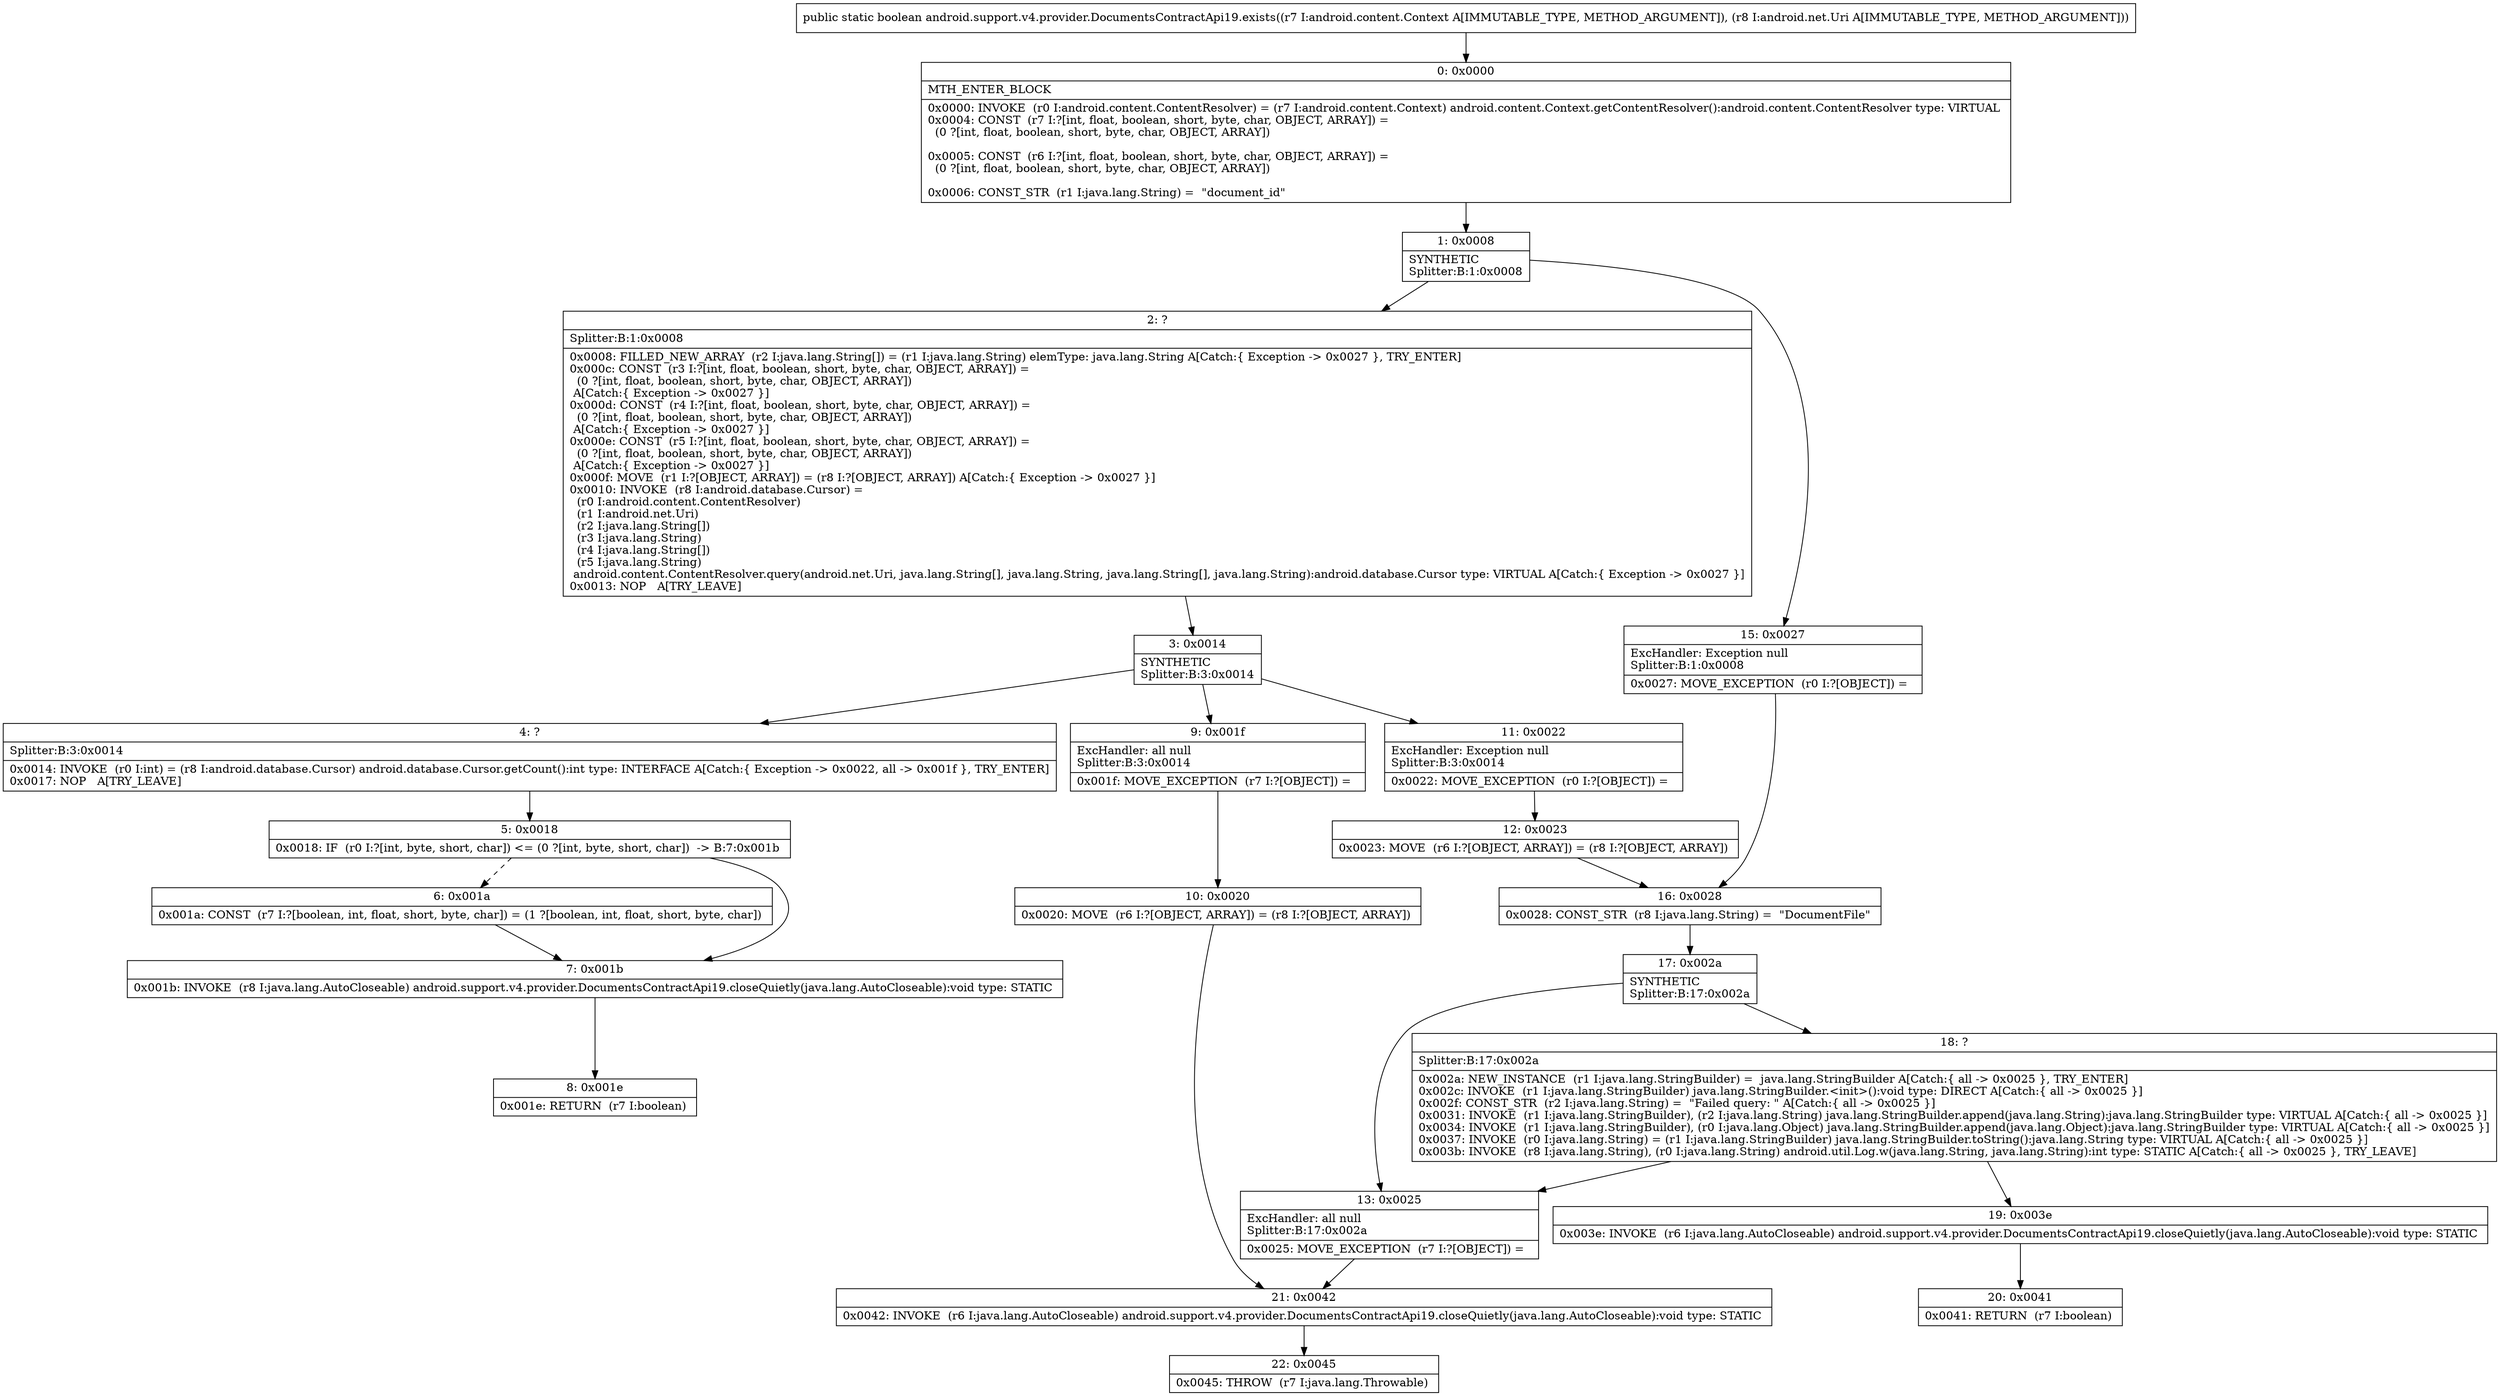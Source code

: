 digraph "CFG forandroid.support.v4.provider.DocumentsContractApi19.exists(Landroid\/content\/Context;Landroid\/net\/Uri;)Z" {
Node_0 [shape=record,label="{0\:\ 0x0000|MTH_ENTER_BLOCK\l|0x0000: INVOKE  (r0 I:android.content.ContentResolver) = (r7 I:android.content.Context) android.content.Context.getContentResolver():android.content.ContentResolver type: VIRTUAL \l0x0004: CONST  (r7 I:?[int, float, boolean, short, byte, char, OBJECT, ARRAY]) = \l  (0 ?[int, float, boolean, short, byte, char, OBJECT, ARRAY])\l \l0x0005: CONST  (r6 I:?[int, float, boolean, short, byte, char, OBJECT, ARRAY]) = \l  (0 ?[int, float, boolean, short, byte, char, OBJECT, ARRAY])\l \l0x0006: CONST_STR  (r1 I:java.lang.String) =  \"document_id\" \l}"];
Node_1 [shape=record,label="{1\:\ 0x0008|SYNTHETIC\lSplitter:B:1:0x0008\l}"];
Node_2 [shape=record,label="{2\:\ ?|Splitter:B:1:0x0008\l|0x0008: FILLED_NEW_ARRAY  (r2 I:java.lang.String[]) = (r1 I:java.lang.String) elemType: java.lang.String A[Catch:\{ Exception \-\> 0x0027 \}, TRY_ENTER]\l0x000c: CONST  (r3 I:?[int, float, boolean, short, byte, char, OBJECT, ARRAY]) = \l  (0 ?[int, float, boolean, short, byte, char, OBJECT, ARRAY])\l A[Catch:\{ Exception \-\> 0x0027 \}]\l0x000d: CONST  (r4 I:?[int, float, boolean, short, byte, char, OBJECT, ARRAY]) = \l  (0 ?[int, float, boolean, short, byte, char, OBJECT, ARRAY])\l A[Catch:\{ Exception \-\> 0x0027 \}]\l0x000e: CONST  (r5 I:?[int, float, boolean, short, byte, char, OBJECT, ARRAY]) = \l  (0 ?[int, float, boolean, short, byte, char, OBJECT, ARRAY])\l A[Catch:\{ Exception \-\> 0x0027 \}]\l0x000f: MOVE  (r1 I:?[OBJECT, ARRAY]) = (r8 I:?[OBJECT, ARRAY]) A[Catch:\{ Exception \-\> 0x0027 \}]\l0x0010: INVOKE  (r8 I:android.database.Cursor) = \l  (r0 I:android.content.ContentResolver)\l  (r1 I:android.net.Uri)\l  (r2 I:java.lang.String[])\l  (r3 I:java.lang.String)\l  (r4 I:java.lang.String[])\l  (r5 I:java.lang.String)\l android.content.ContentResolver.query(android.net.Uri, java.lang.String[], java.lang.String, java.lang.String[], java.lang.String):android.database.Cursor type: VIRTUAL A[Catch:\{ Exception \-\> 0x0027 \}]\l0x0013: NOP   A[TRY_LEAVE]\l}"];
Node_3 [shape=record,label="{3\:\ 0x0014|SYNTHETIC\lSplitter:B:3:0x0014\l}"];
Node_4 [shape=record,label="{4\:\ ?|Splitter:B:3:0x0014\l|0x0014: INVOKE  (r0 I:int) = (r8 I:android.database.Cursor) android.database.Cursor.getCount():int type: INTERFACE A[Catch:\{ Exception \-\> 0x0022, all \-\> 0x001f \}, TRY_ENTER]\l0x0017: NOP   A[TRY_LEAVE]\l}"];
Node_5 [shape=record,label="{5\:\ 0x0018|0x0018: IF  (r0 I:?[int, byte, short, char]) \<= (0 ?[int, byte, short, char])  \-\> B:7:0x001b \l}"];
Node_6 [shape=record,label="{6\:\ 0x001a|0x001a: CONST  (r7 I:?[boolean, int, float, short, byte, char]) = (1 ?[boolean, int, float, short, byte, char]) \l}"];
Node_7 [shape=record,label="{7\:\ 0x001b|0x001b: INVOKE  (r8 I:java.lang.AutoCloseable) android.support.v4.provider.DocumentsContractApi19.closeQuietly(java.lang.AutoCloseable):void type: STATIC \l}"];
Node_8 [shape=record,label="{8\:\ 0x001e|0x001e: RETURN  (r7 I:boolean) \l}"];
Node_9 [shape=record,label="{9\:\ 0x001f|ExcHandler: all null\lSplitter:B:3:0x0014\l|0x001f: MOVE_EXCEPTION  (r7 I:?[OBJECT]) =  \l}"];
Node_10 [shape=record,label="{10\:\ 0x0020|0x0020: MOVE  (r6 I:?[OBJECT, ARRAY]) = (r8 I:?[OBJECT, ARRAY]) \l}"];
Node_11 [shape=record,label="{11\:\ 0x0022|ExcHandler: Exception null\lSplitter:B:3:0x0014\l|0x0022: MOVE_EXCEPTION  (r0 I:?[OBJECT]) =  \l}"];
Node_12 [shape=record,label="{12\:\ 0x0023|0x0023: MOVE  (r6 I:?[OBJECT, ARRAY]) = (r8 I:?[OBJECT, ARRAY]) \l}"];
Node_13 [shape=record,label="{13\:\ 0x0025|ExcHandler: all null\lSplitter:B:17:0x002a\l|0x0025: MOVE_EXCEPTION  (r7 I:?[OBJECT]) =  \l}"];
Node_15 [shape=record,label="{15\:\ 0x0027|ExcHandler: Exception null\lSplitter:B:1:0x0008\l|0x0027: MOVE_EXCEPTION  (r0 I:?[OBJECT]) =  \l}"];
Node_16 [shape=record,label="{16\:\ 0x0028|0x0028: CONST_STR  (r8 I:java.lang.String) =  \"DocumentFile\" \l}"];
Node_17 [shape=record,label="{17\:\ 0x002a|SYNTHETIC\lSplitter:B:17:0x002a\l}"];
Node_18 [shape=record,label="{18\:\ ?|Splitter:B:17:0x002a\l|0x002a: NEW_INSTANCE  (r1 I:java.lang.StringBuilder) =  java.lang.StringBuilder A[Catch:\{ all \-\> 0x0025 \}, TRY_ENTER]\l0x002c: INVOKE  (r1 I:java.lang.StringBuilder) java.lang.StringBuilder.\<init\>():void type: DIRECT A[Catch:\{ all \-\> 0x0025 \}]\l0x002f: CONST_STR  (r2 I:java.lang.String) =  \"Failed query: \" A[Catch:\{ all \-\> 0x0025 \}]\l0x0031: INVOKE  (r1 I:java.lang.StringBuilder), (r2 I:java.lang.String) java.lang.StringBuilder.append(java.lang.String):java.lang.StringBuilder type: VIRTUAL A[Catch:\{ all \-\> 0x0025 \}]\l0x0034: INVOKE  (r1 I:java.lang.StringBuilder), (r0 I:java.lang.Object) java.lang.StringBuilder.append(java.lang.Object):java.lang.StringBuilder type: VIRTUAL A[Catch:\{ all \-\> 0x0025 \}]\l0x0037: INVOKE  (r0 I:java.lang.String) = (r1 I:java.lang.StringBuilder) java.lang.StringBuilder.toString():java.lang.String type: VIRTUAL A[Catch:\{ all \-\> 0x0025 \}]\l0x003b: INVOKE  (r8 I:java.lang.String), (r0 I:java.lang.String) android.util.Log.w(java.lang.String, java.lang.String):int type: STATIC A[Catch:\{ all \-\> 0x0025 \}, TRY_LEAVE]\l}"];
Node_19 [shape=record,label="{19\:\ 0x003e|0x003e: INVOKE  (r6 I:java.lang.AutoCloseable) android.support.v4.provider.DocumentsContractApi19.closeQuietly(java.lang.AutoCloseable):void type: STATIC \l}"];
Node_20 [shape=record,label="{20\:\ 0x0041|0x0041: RETURN  (r7 I:boolean) \l}"];
Node_21 [shape=record,label="{21\:\ 0x0042|0x0042: INVOKE  (r6 I:java.lang.AutoCloseable) android.support.v4.provider.DocumentsContractApi19.closeQuietly(java.lang.AutoCloseable):void type: STATIC \l}"];
Node_22 [shape=record,label="{22\:\ 0x0045|0x0045: THROW  (r7 I:java.lang.Throwable) \l}"];
MethodNode[shape=record,label="{public static boolean android.support.v4.provider.DocumentsContractApi19.exists((r7 I:android.content.Context A[IMMUTABLE_TYPE, METHOD_ARGUMENT]), (r8 I:android.net.Uri A[IMMUTABLE_TYPE, METHOD_ARGUMENT])) }"];
MethodNode -> Node_0;
Node_0 -> Node_1;
Node_1 -> Node_2;
Node_1 -> Node_15;
Node_2 -> Node_3;
Node_3 -> Node_4;
Node_3 -> Node_11;
Node_3 -> Node_9;
Node_4 -> Node_5;
Node_5 -> Node_6[style=dashed];
Node_5 -> Node_7;
Node_6 -> Node_7;
Node_7 -> Node_8;
Node_9 -> Node_10;
Node_10 -> Node_21;
Node_11 -> Node_12;
Node_12 -> Node_16;
Node_13 -> Node_21;
Node_15 -> Node_16;
Node_16 -> Node_17;
Node_17 -> Node_18;
Node_17 -> Node_13;
Node_18 -> Node_19;
Node_18 -> Node_13;
Node_19 -> Node_20;
Node_21 -> Node_22;
}

